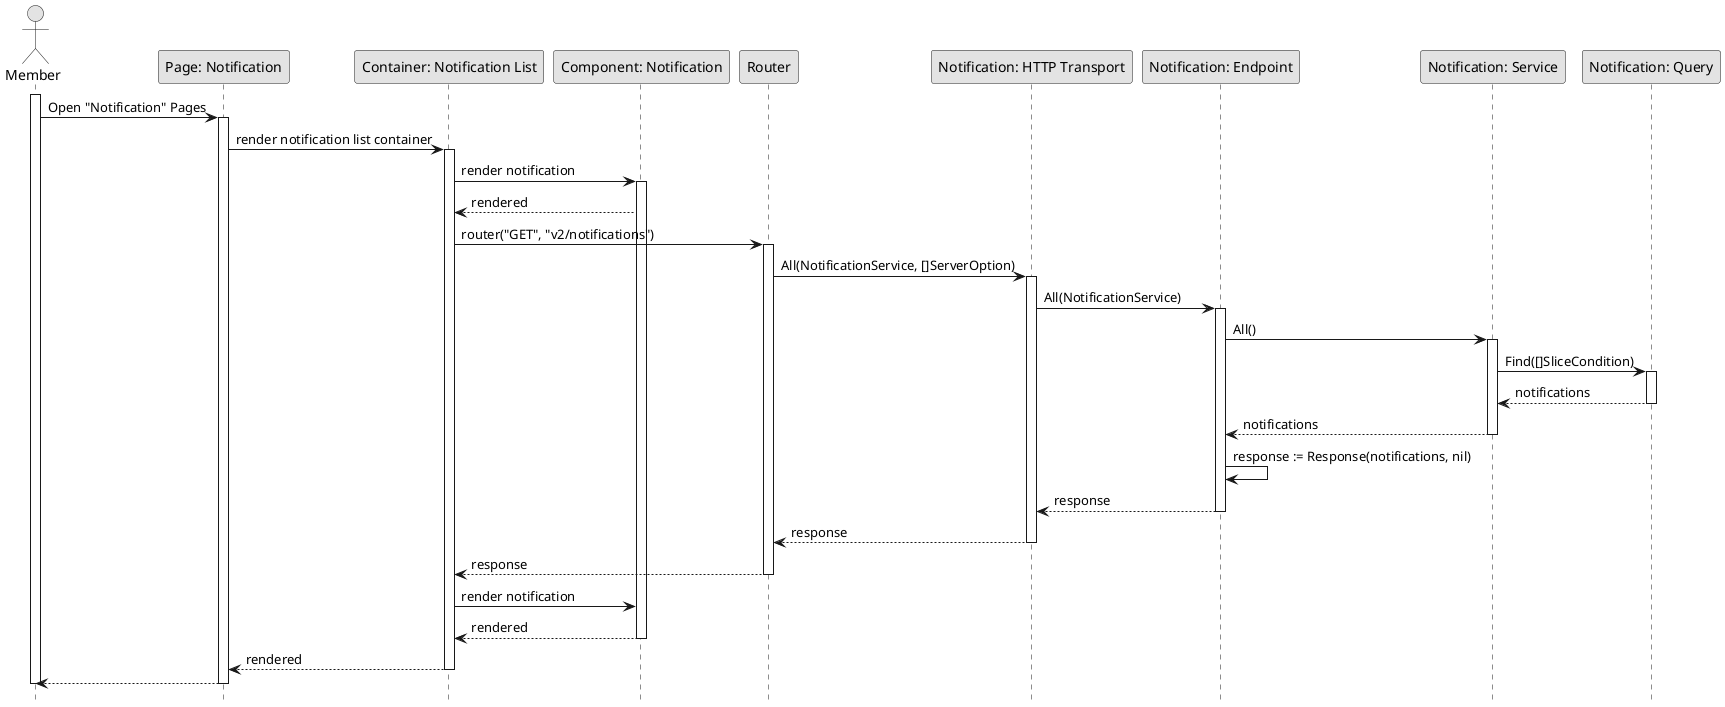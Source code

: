 @startuml GetNotification

skinparam Monochrome true
skinparam Shadowing false
hide footbox

actor Member
participant "Page: Notification" as NotificationPage
participant "Container: Notification List" as NotificationListContainer
participant "Component: Notification" as NotificationComponent
participant "Router" as Router
participant "Notification: HTTP Transport" as NotificationHTTPTransport
participant "Notification: Endpoint" as NotificationEndpoint
participant "Notification: Service" as NotificationService
participant "Notification: Query" as NotificationQuery

activate Member

Member->NotificationPage: Open "Notification" Pages
activate NotificationPage
NotificationPage->NotificationListContainer: render notification list container
activate NotificationListContainer
NotificationListContainer->NotificationComponent: render notification
activate NotificationComponent
NotificationComponent-->NotificationListContainer: rendered
NotificationListContainer->Router: router("GET", "v2/notifications")
activate Router
Router->NotificationHTTPTransport: All(NotificationService, []ServerOption)
activate NotificationHTTPTransport
NotificationHTTPTransport->NotificationEndpoint: All(NotificationService)
activate NotificationEndpoint
NotificationEndpoint->NotificationService: All()
activate NotificationService
NotificationService->NotificationQuery: Find([]SliceCondition)
activate NotificationQuery
NotificationQuery-->NotificationService: notifications
deactivate NotificationQuery
NotificationService-->NotificationEndpoint: notifications
deactivate NotificationService
NotificationEndpoint->NotificationEndpoint: response := Response(notifications, nil)
NotificationEndpoint-->NotificationHTTPTransport: response
deactivate NotificationEndpoint
NotificationHTTPTransport-->Router: response
deactivate NotificationHTTPTransport
Router-->NotificationListContainer: response
deactivate Router
NotificationListContainer->NotificationComponent: render notification
NotificationComponent-->NotificationListContainer: rendered
deactivate NotificationComponent
NotificationListContainer-->NotificationPage: rendered
deactivate NotificationListContainer
NotificationPage-->Member
deactivate NotificationPage

deactivate Member

@enduml